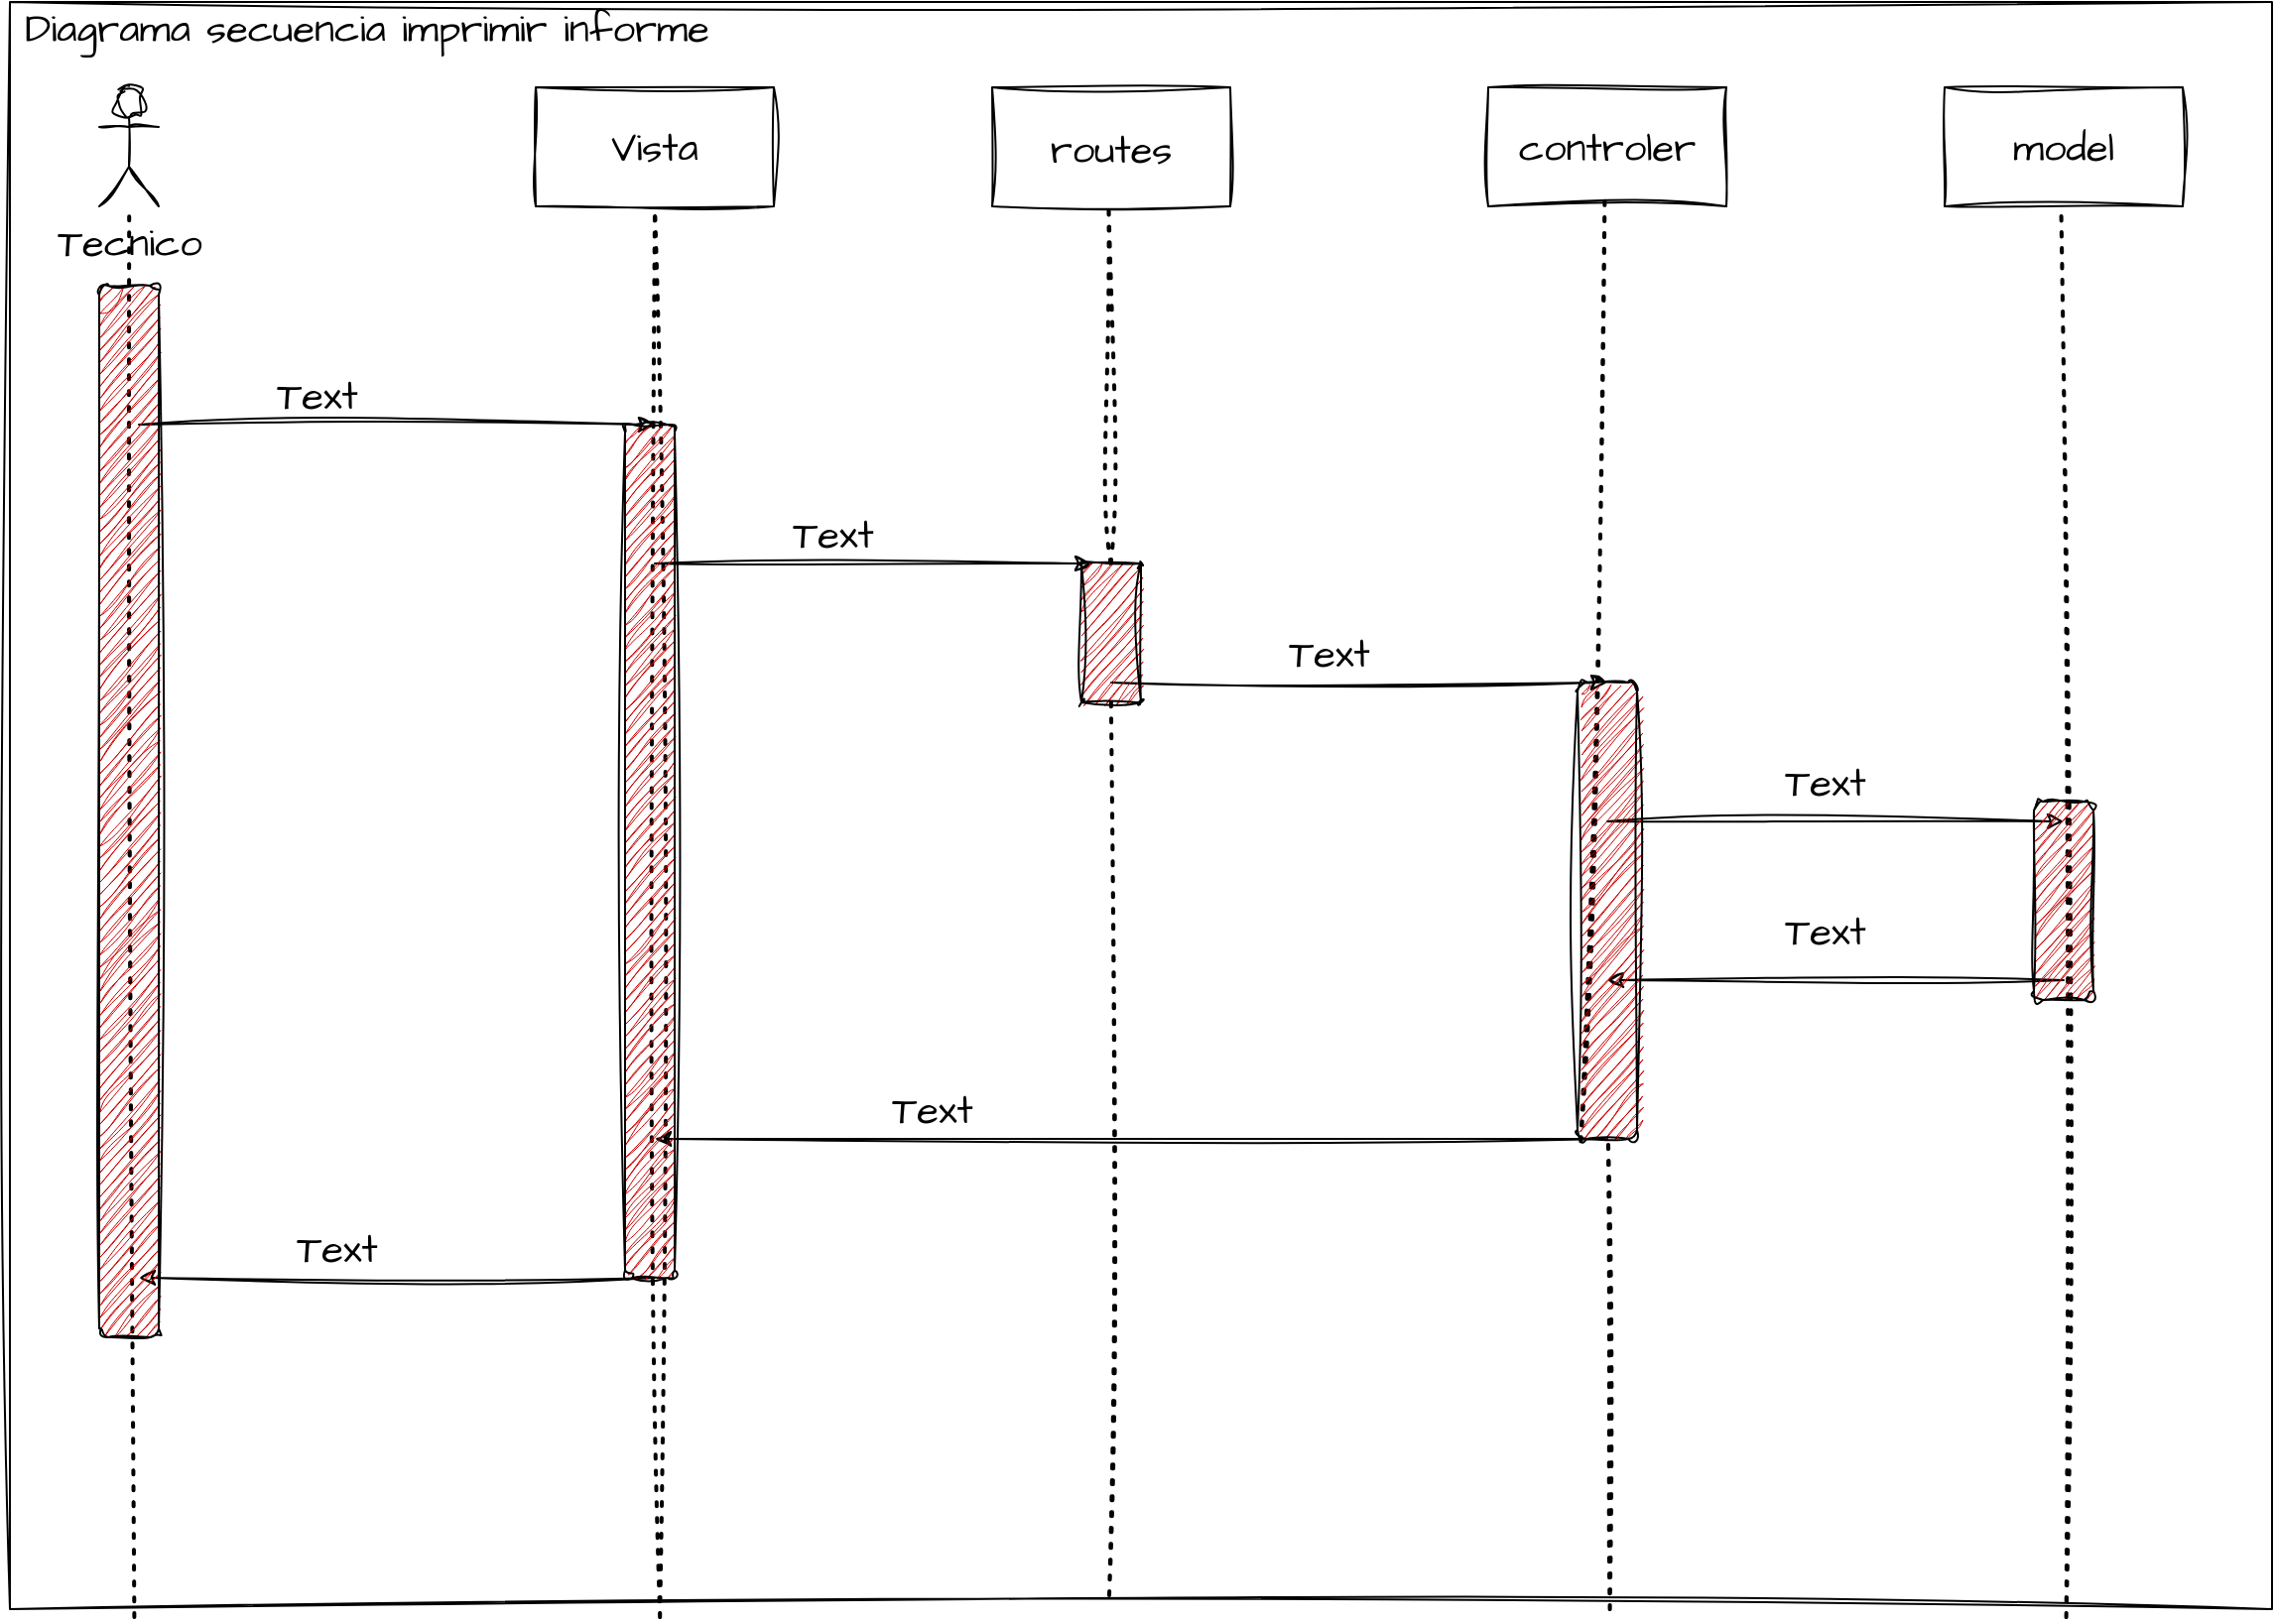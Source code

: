 <mxfile version="20.8.16" type="device"><diagram name="Página-1" id="kl480W0kNQRxx16E3slf"><mxGraphModel dx="1569" dy="926" grid="1" gridSize="10" guides="1" tooltips="1" connect="1" arrows="1" fold="1" page="1" pageScale="1" pageWidth="1169" pageHeight="827" math="0" shadow="0"><root><mxCell id="0"/><mxCell id="1" parent="0"/><mxCell id="fft0j74_lUlRAF0CAQ_h-2" value="" style="rounded=0;whiteSpace=wrap;html=1;sketch=1;hachureGap=4;jiggle=2;curveFitting=1;fontFamily=Architects Daughter;fontSource=https%3A%2F%2Ffonts.googleapis.com%2Fcss%3Ffamily%3DArchitects%2BDaughter;fontSize=20;" parent="1" vertex="1"><mxGeometry x="15" y="17" width="1140" height="810" as="geometry"/></mxCell><mxCell id="fft0j74_lUlRAF0CAQ_h-3" value="Diagrama secuencia imprimir informe" style="text;html=1;strokeColor=none;fillColor=none;align=center;verticalAlign=middle;whiteSpace=wrap;rounded=0;fontSize=20;fontFamily=Architects Daughter;" parent="1" vertex="1"><mxGeometry x="10" y="20" width="370" height="20" as="geometry"/></mxCell><mxCell id="fft0j74_lUlRAF0CAQ_h-4" value="Tecnico" style="shape=umlActor;verticalLabelPosition=bottom;verticalAlign=top;html=1;outlineConnect=0;sketch=1;hachureGap=4;jiggle=2;curveFitting=1;fontFamily=Architects Daughter;fontSource=https%3A%2F%2Ffonts.googleapis.com%2Fcss%3Ffamily%3DArchitects%2BDaughter;fontSize=20;" parent="1" vertex="1"><mxGeometry x="60" y="60" width="30" height="60" as="geometry"/></mxCell><mxCell id="fft0j74_lUlRAF0CAQ_h-6" value="" style="endArrow=none;dashed=1;html=1;dashPattern=1 3;strokeWidth=2;rounded=0;sketch=1;hachureGap=4;jiggle=2;curveFitting=1;fontFamily=Architects Daughter;fontSource=https%3A%2F%2Ffonts.googleapis.com%2Fcss%3Ffamily%3DArchitects%2BDaughter;fontSize=16;exitX=0.055;exitY=1.005;exitDx=0;exitDy=0;exitPerimeter=0;" parent="1" source="fft0j74_lUlRAF0CAQ_h-2" target="fft0j74_lUlRAF0CAQ_h-4" edge="1"><mxGeometry width="50" height="50" relative="1" as="geometry"><mxPoint x="400" y="440" as="sourcePoint"/><mxPoint x="450" y="390" as="targetPoint"/></mxGeometry></mxCell><mxCell id="fft0j74_lUlRAF0CAQ_h-7" value="" style="rounded=0;whiteSpace=wrap;html=1;sketch=1;hachureGap=4;jiggle=2;curveFitting=1;fontFamily=Architects Daughter;fontSource=https%3A%2F%2Ffonts.googleapis.com%2Fcss%3Ffamily%3DArchitects%2BDaughter;fontSize=20;" parent="1" vertex="1"><mxGeometry x="280" y="60" width="120" height="60" as="geometry"/></mxCell><mxCell id="fft0j74_lUlRAF0CAQ_h-8" value="Vista" style="text;html=1;strokeColor=none;fillColor=none;align=center;verticalAlign=middle;whiteSpace=wrap;rounded=0;fontSize=20;fontFamily=Architects Daughter;" parent="1" vertex="1"><mxGeometry x="310" y="75" width="60" height="30" as="geometry"/></mxCell><mxCell id="fft0j74_lUlRAF0CAQ_h-9" value="" style="rounded=0;whiteSpace=wrap;html=1;sketch=1;hachureGap=4;jiggle=2;curveFitting=1;fontFamily=Architects Daughter;fontSource=https%3A%2F%2Ffonts.googleapis.com%2Fcss%3Ffamily%3DArchitects%2BDaughter;fontSize=20;" parent="1" vertex="1"><mxGeometry x="510" y="60" width="120" height="60" as="geometry"/></mxCell><mxCell id="fft0j74_lUlRAF0CAQ_h-10" value="" style="rounded=0;whiteSpace=wrap;html=1;sketch=1;hachureGap=4;jiggle=2;curveFitting=1;fontFamily=Architects Daughter;fontSource=https%3A%2F%2Ffonts.googleapis.com%2Fcss%3Ffamily%3DArchitects%2BDaughter;fontSize=20;" parent="1" vertex="1"><mxGeometry x="760" y="60" width="120" height="60" as="geometry"/></mxCell><mxCell id="fft0j74_lUlRAF0CAQ_h-11" value="" style="rounded=0;whiteSpace=wrap;html=1;sketch=1;hachureGap=4;jiggle=2;curveFitting=1;fontFamily=Architects Daughter;fontSource=https%3A%2F%2Ffonts.googleapis.com%2Fcss%3Ffamily%3DArchitects%2BDaughter;fontSize=20;" parent="1" vertex="1"><mxGeometry x="990" y="60" width="120" height="60" as="geometry"/></mxCell><mxCell id="fft0j74_lUlRAF0CAQ_h-12" value="routes" style="text;html=1;strokeColor=none;fillColor=none;align=center;verticalAlign=middle;whiteSpace=wrap;rounded=0;fontSize=20;fontFamily=Architects Daughter;" parent="1" vertex="1"><mxGeometry x="540" y="76" width="60" height="30" as="geometry"/></mxCell><mxCell id="fft0j74_lUlRAF0CAQ_h-13" value="controler" style="text;html=1;strokeColor=none;fillColor=none;align=center;verticalAlign=middle;whiteSpace=wrap;rounded=0;fontSize=20;fontFamily=Architects Daughter;" parent="1" vertex="1"><mxGeometry x="790" y="75" width="60" height="30" as="geometry"/></mxCell><mxCell id="fft0j74_lUlRAF0CAQ_h-14" value="model" style="text;html=1;strokeColor=none;fillColor=none;align=center;verticalAlign=middle;whiteSpace=wrap;rounded=0;fontSize=20;fontFamily=Architects Daughter;" parent="1" vertex="1"><mxGeometry x="1020" y="75" width="60" height="30" as="geometry"/></mxCell><mxCell id="fft0j74_lUlRAF0CAQ_h-15" value="" style="endArrow=none;dashed=1;html=1;dashPattern=1 3;strokeWidth=2;rounded=0;sketch=1;hachureGap=4;jiggle=2;curveFitting=1;fontFamily=Architects Daughter;fontSource=https%3A%2F%2Ffonts.googleapis.com%2Fcss%3Ffamily%3DArchitects%2BDaughter;fontSize=16;exitX=0.055;exitY=1.005;exitDx=0;exitDy=0;exitPerimeter=0;" parent="1" edge="1"><mxGeometry width="50" height="50" relative="1" as="geometry"><mxPoint x="342.59" y="831.05" as="sourcePoint"/><mxPoint x="339.999" y="120" as="targetPoint"/></mxGeometry></mxCell><mxCell id="fft0j74_lUlRAF0CAQ_h-16" value="" style="endArrow=none;dashed=1;html=1;dashPattern=1 3;strokeWidth=2;rounded=0;sketch=1;hachureGap=4;jiggle=2;curveFitting=1;fontFamily=Architects Daughter;fontSource=https%3A%2F%2Ffonts.googleapis.com%2Fcss%3Ffamily%3DArchitects%2BDaughter;fontSize=16;startArrow=none;" parent="1" source="fft0j74_lUlRAF0CAQ_h-34" edge="1"><mxGeometry width="50" height="50" relative="1" as="geometry"><mxPoint x="569" y="820" as="sourcePoint"/><mxPoint x="568.709" y="120" as="targetPoint"/></mxGeometry></mxCell><mxCell id="fft0j74_lUlRAF0CAQ_h-17" value="" style="endArrow=none;dashed=1;html=1;dashPattern=1 3;strokeWidth=2;rounded=0;sketch=1;hachureGap=4;jiggle=2;curveFitting=1;fontFamily=Architects Daughter;fontSource=https%3A%2F%2Ffonts.googleapis.com%2Fcss%3Ffamily%3DArchitects%2BDaughter;fontSize=16;exitX=0.055;exitY=1.005;exitDx=0;exitDy=0;exitPerimeter=0;startArrow=none;" parent="1" source="fft0j74_lUlRAF0CAQ_h-36" edge="1"><mxGeometry width="50" height="50" relative="1" as="geometry"><mxPoint x="821.3" y="827.05" as="sourcePoint"/><mxPoint x="818.709" y="116" as="targetPoint"/></mxGeometry></mxCell><mxCell id="fft0j74_lUlRAF0CAQ_h-18" value="" style="endArrow=none;dashed=1;html=1;dashPattern=1 3;strokeWidth=2;rounded=0;sketch=1;hachureGap=4;jiggle=2;curveFitting=1;fontFamily=Architects Daughter;fontSource=https%3A%2F%2Ffonts.googleapis.com%2Fcss%3Ffamily%3DArchitects%2BDaughter;fontSize=16;exitX=0.055;exitY=1.005;exitDx=0;exitDy=0;exitPerimeter=0;" parent="1" edge="1"><mxGeometry width="50" height="50" relative="1" as="geometry"><mxPoint x="1051.3" y="831.05" as="sourcePoint"/><mxPoint x="1048.709" y="120" as="targetPoint"/></mxGeometry></mxCell><mxCell id="fft0j74_lUlRAF0CAQ_h-19" value="" style="endArrow=classic;html=1;rounded=0;sketch=1;hachureGap=4;jiggle=2;curveFitting=1;fontFamily=Architects Daughter;fontSource=https%3A%2F%2Ffonts.googleapis.com%2Fcss%3Ffamily%3DArchitects%2BDaughter;fontSize=16;" parent="1" edge="1"><mxGeometry width="50" height="50" relative="1" as="geometry"><mxPoint x="80" y="230" as="sourcePoint"/><mxPoint x="340" y="230" as="targetPoint"/></mxGeometry></mxCell><mxCell id="fft0j74_lUlRAF0CAQ_h-21" value="" style="endArrow=classic;html=1;rounded=0;sketch=1;hachureGap=4;jiggle=2;curveFitting=1;fontFamily=Architects Daughter;fontSource=https%3A%2F%2Ffonts.googleapis.com%2Fcss%3Ffamily%3DArchitects%2BDaughter;fontSize=16;" parent="1" edge="1"><mxGeometry width="50" height="50" relative="1" as="geometry"><mxPoint x="340" y="300" as="sourcePoint"/><mxPoint x="560" y="300" as="targetPoint"/></mxGeometry></mxCell><mxCell id="fft0j74_lUlRAF0CAQ_h-22" value="" style="endArrow=classic;html=1;rounded=0;sketch=1;hachureGap=4;jiggle=2;curveFitting=1;fontFamily=Architects Daughter;fontSource=https%3A%2F%2Ffonts.googleapis.com%2Fcss%3Ffamily%3DArchitects%2BDaughter;fontSize=16;" parent="1" edge="1"><mxGeometry width="50" height="50" relative="1" as="geometry"><mxPoint x="570" y="360" as="sourcePoint"/><mxPoint x="820" y="360" as="targetPoint"/></mxGeometry></mxCell><mxCell id="fft0j74_lUlRAF0CAQ_h-23" value="" style="endArrow=classic;html=1;rounded=0;sketch=1;hachureGap=4;jiggle=2;curveFitting=1;fontFamily=Architects Daughter;fontSource=https%3A%2F%2Ffonts.googleapis.com%2Fcss%3Ffamily%3DArchitects%2BDaughter;fontSize=16;" parent="1" edge="1"><mxGeometry width="50" height="50" relative="1" as="geometry"><mxPoint x="820" y="430" as="sourcePoint"/><mxPoint x="1050" y="430" as="targetPoint"/></mxGeometry></mxCell><mxCell id="fft0j74_lUlRAF0CAQ_h-24" value="" style="endArrow=classic;html=1;rounded=0;sketch=1;hachureGap=4;jiggle=2;curveFitting=1;fontFamily=Architects Daughter;fontSource=https%3A%2F%2Ffonts.googleapis.com%2Fcss%3Ffamily%3DArchitects%2BDaughter;fontSize=16;" parent="1" edge="1"><mxGeometry width="50" height="50" relative="1" as="geometry"><mxPoint x="1050" y="510" as="sourcePoint"/><mxPoint x="820" y="510" as="targetPoint"/></mxGeometry></mxCell><mxCell id="fft0j74_lUlRAF0CAQ_h-26" value="" style="endArrow=classic;html=1;rounded=0;sketch=1;hachureGap=4;jiggle=2;curveFitting=1;fontFamily=Architects Daughter;fontSource=https%3A%2F%2Ffonts.googleapis.com%2Fcss%3Ffamily%3DArchitects%2BDaughter;fontSize=16;" parent="1" edge="1"><mxGeometry width="50" height="50" relative="1" as="geometry"><mxPoint x="820" y="590" as="sourcePoint"/><mxPoint x="340" y="590" as="targetPoint"/></mxGeometry></mxCell><mxCell id="fft0j74_lUlRAF0CAQ_h-28" value="" style="endArrow=classic;html=1;rounded=0;sketch=1;hachureGap=4;jiggle=2;curveFitting=1;fontFamily=Architects Daughter;fontSource=https%3A%2F%2Ffonts.googleapis.com%2Fcss%3Ffamily%3DArchitects%2BDaughter;fontSize=16;" parent="1" edge="1"><mxGeometry width="50" height="50" relative="1" as="geometry"><mxPoint x="340" y="660" as="sourcePoint"/><mxPoint x="80" y="660" as="targetPoint"/></mxGeometry></mxCell><mxCell id="fft0j74_lUlRAF0CAQ_h-31" value="" style="rounded=1;whiteSpace=wrap;html=1;sketch=1;hachureGap=4;jiggle=2;curveFitting=1;fontFamily=Architects Daughter;fontSource=https%3A%2F%2Ffonts.googleapis.com%2Fcss%3Ffamily%3DArchitects%2BDaughter;fontSize=20;fillColor=#CC0000;" parent="1" vertex="1"><mxGeometry x="60" y="160" width="30" height="530" as="geometry"/></mxCell><mxCell id="fft0j74_lUlRAF0CAQ_h-32" value="" style="rounded=1;whiteSpace=wrap;html=1;sketch=1;hachureGap=4;jiggle=2;curveFitting=1;fontFamily=Architects Daughter;fontSource=https%3A%2F%2Ffonts.googleapis.com%2Fcss%3Ffamily%3DArchitects%2BDaughter;fontSize=20;fillColor=#CC0000;" parent="1" vertex="1"><mxGeometry x="325" y="230" width="25" height="430" as="geometry"/></mxCell><mxCell id="fft0j74_lUlRAF0CAQ_h-35" value="" style="endArrow=none;dashed=1;html=1;dashPattern=1 3;strokeWidth=2;rounded=0;sketch=1;hachureGap=4;jiggle=2;curveFitting=1;fontFamily=Architects Daughter;fontSource=https%3A%2F%2Ffonts.googleapis.com%2Fcss%3Ffamily%3DArchitects%2BDaughter;fontSize=16;" parent="1" target="fft0j74_lUlRAF0CAQ_h-34" edge="1"><mxGeometry width="50" height="50" relative="1" as="geometry"><mxPoint x="569" y="820" as="sourcePoint"/><mxPoint x="568.709" y="120" as="targetPoint"/></mxGeometry></mxCell><mxCell id="fft0j74_lUlRAF0CAQ_h-34" value="" style="rounded=1;whiteSpace=wrap;html=1;sketch=1;hachureGap=4;jiggle=2;curveFitting=1;fontFamily=Architects Daughter;fontSource=https%3A%2F%2Ffonts.googleapis.com%2Fcss%3Ffamily%3DArchitects%2BDaughter;fontSize=20;fillColor=#CC0000;arcSize=0;" parent="1" vertex="1"><mxGeometry x="555" y="300" width="30" height="70" as="geometry"/></mxCell><mxCell id="fft0j74_lUlRAF0CAQ_h-37" value="" style="endArrow=none;dashed=1;html=1;dashPattern=1 3;strokeWidth=2;rounded=0;sketch=1;hachureGap=4;jiggle=2;curveFitting=1;fontFamily=Architects Daughter;fontSource=https%3A%2F%2Ffonts.googleapis.com%2Fcss%3Ffamily%3DArchitects%2BDaughter;fontSize=16;exitX=0.055;exitY=1.005;exitDx=0;exitDy=0;exitPerimeter=0;" parent="1" target="fft0j74_lUlRAF0CAQ_h-36" edge="1"><mxGeometry width="50" height="50" relative="1" as="geometry"><mxPoint x="821.3" y="827.05" as="sourcePoint"/><mxPoint x="818.709" y="116" as="targetPoint"/></mxGeometry></mxCell><mxCell id="fft0j74_lUlRAF0CAQ_h-36" value="" style="rounded=1;whiteSpace=wrap;html=1;sketch=1;hachureGap=4;jiggle=2;curveFitting=1;fontFamily=Architects Daughter;fontSource=https%3A%2F%2Ffonts.googleapis.com%2Fcss%3Ffamily%3DArchitects%2BDaughter;fontSize=20;fillColor=#CC0000;" parent="1" vertex="1"><mxGeometry x="805" y="360" width="30" height="230" as="geometry"/></mxCell><mxCell id="fft0j74_lUlRAF0CAQ_h-38" value="" style="rounded=1;whiteSpace=wrap;html=1;sketch=1;hachureGap=4;jiggle=2;curveFitting=1;fontFamily=Architects Daughter;fontSource=https%3A%2F%2Ffonts.googleapis.com%2Fcss%3Ffamily%3DArchitects%2BDaughter;fontSize=20;fillColor=#CC0000;" parent="1" vertex="1"><mxGeometry x="1035" y="420" width="30" height="100" as="geometry"/></mxCell><mxCell id="fft0j74_lUlRAF0CAQ_h-39" value="Text" style="text;html=1;strokeColor=none;fillColor=none;align=center;verticalAlign=middle;whiteSpace=wrap;rounded=0;fontSize=20;fontFamily=Architects Daughter;" parent="1" vertex="1"><mxGeometry x="140" y="200" width="60" height="30" as="geometry"/></mxCell><mxCell id="fft0j74_lUlRAF0CAQ_h-40" value="Text" style="text;html=1;strokeColor=none;fillColor=none;align=center;verticalAlign=middle;whiteSpace=wrap;rounded=0;fontSize=20;fontFamily=Architects Daughter;" parent="1" vertex="1"><mxGeometry x="400" y="270" width="60" height="30" as="geometry"/></mxCell><mxCell id="fft0j74_lUlRAF0CAQ_h-41" value="Text" style="text;html=1;strokeColor=none;fillColor=none;align=center;verticalAlign=middle;whiteSpace=wrap;rounded=0;fontSize=20;fontFamily=Architects Daughter;" parent="1" vertex="1"><mxGeometry x="150" y="630" width="60" height="30" as="geometry"/></mxCell><mxCell id="fft0j74_lUlRAF0CAQ_h-42" value="Text" style="text;html=1;strokeColor=none;fillColor=none;align=center;verticalAlign=middle;whiteSpace=wrap;rounded=0;fontSize=20;fontFamily=Architects Daughter;" parent="1" vertex="1"><mxGeometry x="450" y="560" width="60" height="30" as="geometry"/></mxCell><mxCell id="fft0j74_lUlRAF0CAQ_h-43" value="Text" style="text;html=1;strokeColor=none;fillColor=none;align=center;verticalAlign=middle;whiteSpace=wrap;rounded=0;fontSize=20;fontFamily=Architects Daughter;" parent="1" vertex="1"><mxGeometry x="650" y="330" width="60" height="30" as="geometry"/></mxCell><mxCell id="fft0j74_lUlRAF0CAQ_h-44" value="Text" style="text;html=1;strokeColor=none;fillColor=none;align=center;verticalAlign=middle;whiteSpace=wrap;rounded=0;fontSize=20;fontFamily=Architects Daughter;" parent="1" vertex="1"><mxGeometry x="900" y="395" width="60" height="30" as="geometry"/></mxCell><mxCell id="fft0j74_lUlRAF0CAQ_h-45" value="Text" style="text;html=1;strokeColor=none;fillColor=none;align=center;verticalAlign=middle;whiteSpace=wrap;rounded=0;fontSize=20;fontFamily=Architects Daughter;" parent="1" vertex="1"><mxGeometry x="900" y="470" width="60" height="30" as="geometry"/></mxCell></root></mxGraphModel></diagram></mxfile>